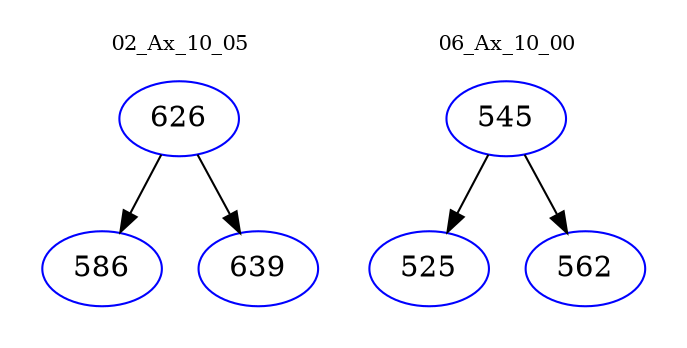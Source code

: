 digraph{
subgraph cluster_0 {
color = white
label = "02_Ax_10_05";
fontsize=10;
T0_626 [label="626", color="blue"]
T0_626 -> T0_586 [color="black"]
T0_586 [label="586", color="blue"]
T0_626 -> T0_639 [color="black"]
T0_639 [label="639", color="blue"]
}
subgraph cluster_1 {
color = white
label = "06_Ax_10_00";
fontsize=10;
T1_545 [label="545", color="blue"]
T1_545 -> T1_525 [color="black"]
T1_525 [label="525", color="blue"]
T1_545 -> T1_562 [color="black"]
T1_562 [label="562", color="blue"]
}
}
